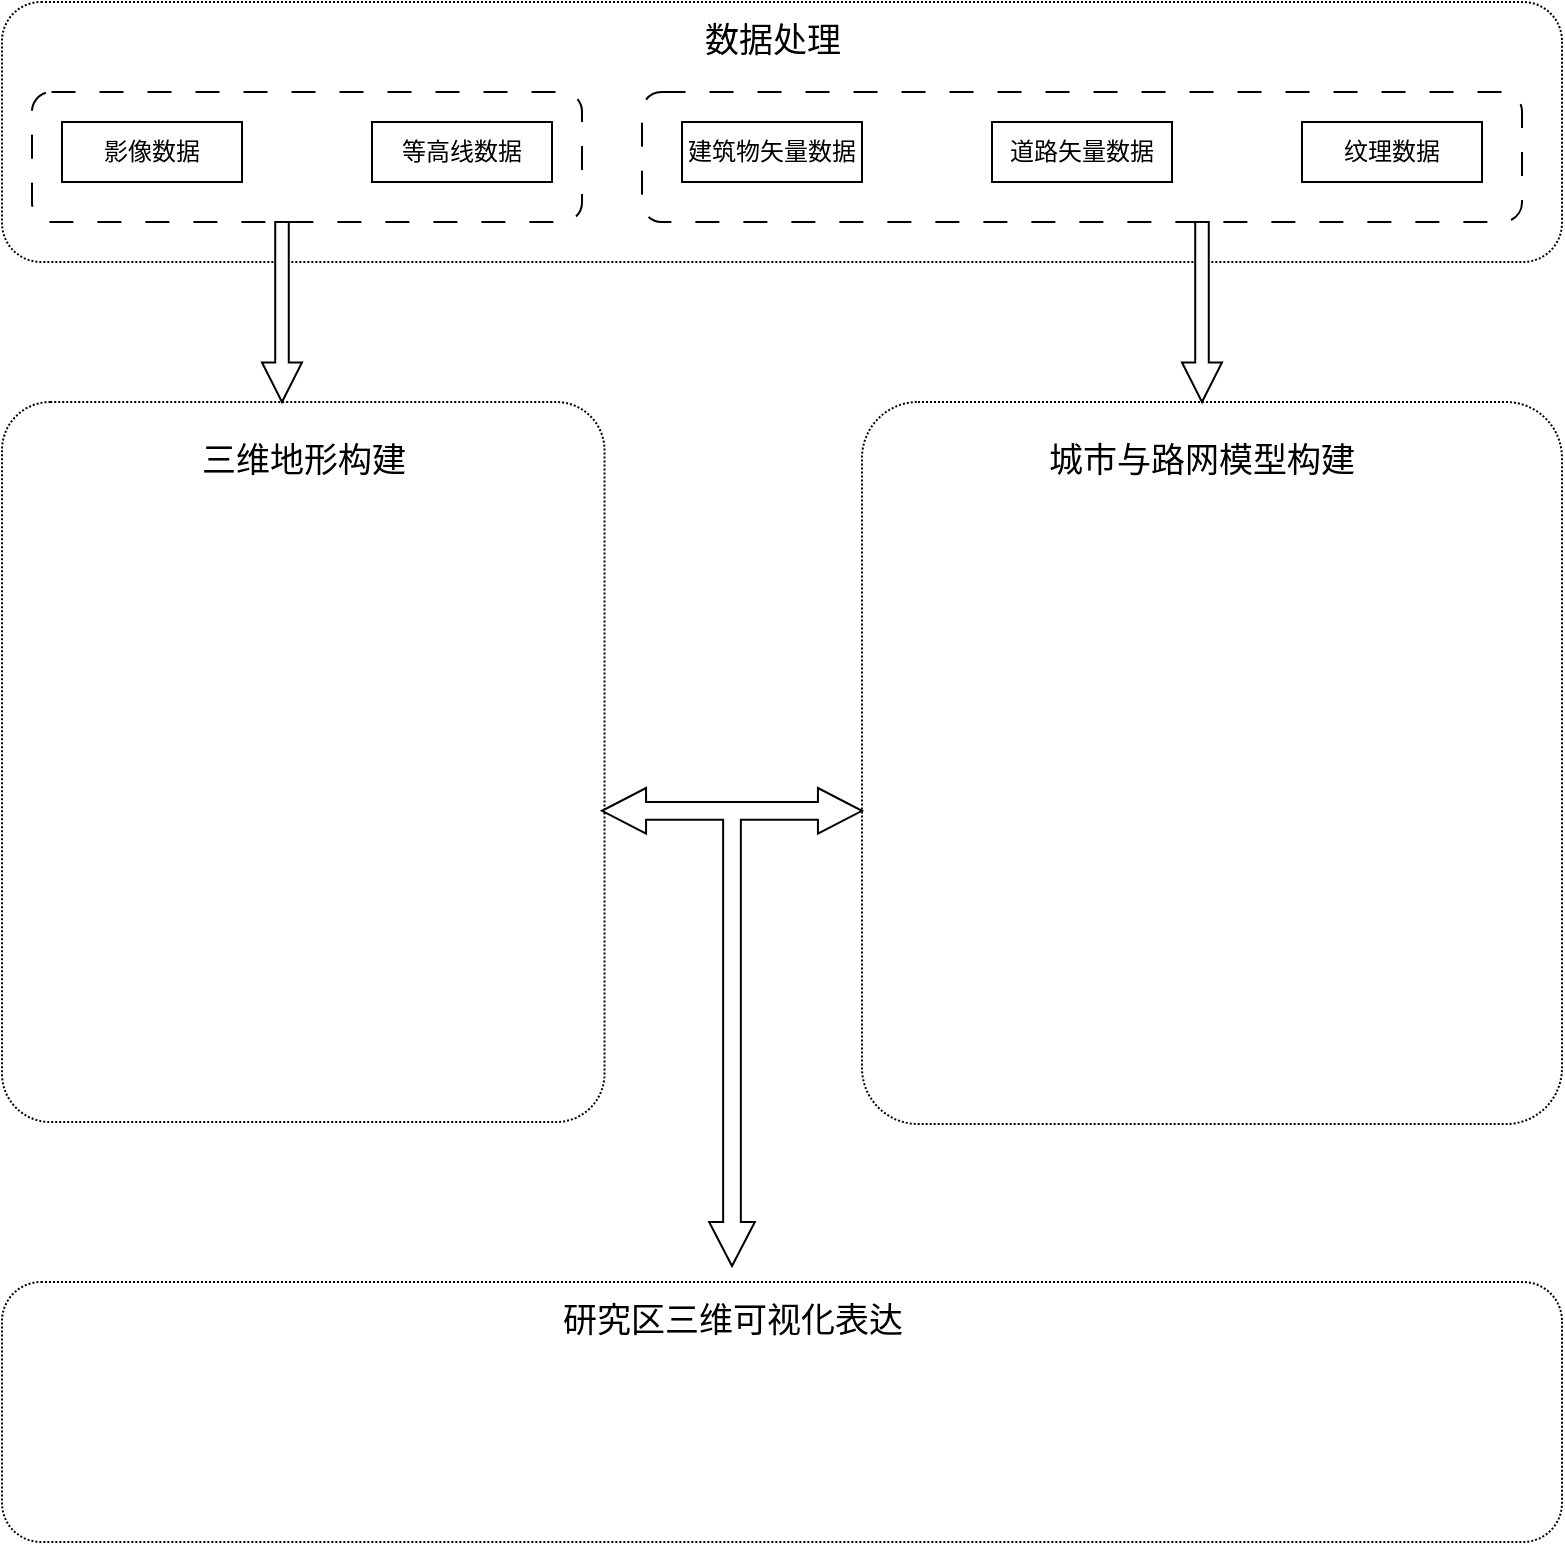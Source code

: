 <mxfile version="22.1.7" type="github">
  <diagram name="第 1 页" id="3DLmhqvNEGKwdh4Kj9e7">
    <mxGraphModel dx="1434" dy="754" grid="1" gridSize="10" guides="1" tooltips="1" connect="1" arrows="1" fold="1" page="1" pageScale="1" pageWidth="1169" pageHeight="827" math="0" shadow="0">
      <root>
        <mxCell id="0" />
        <mxCell id="1" parent="0" />
        <mxCell id="q4kZ703Dppg0LJKYkS-L-1" value="" style="rounded=1;whiteSpace=wrap;html=1;dashed=1;dashPattern=1 1;" parent="1" vertex="1">
          <mxGeometry x="180" y="40" width="780" height="130" as="geometry" />
        </mxCell>
        <mxCell id="q4kZ703Dppg0LJKYkS-L-10" value="" style="rounded=1;whiteSpace=wrap;html=1;dashed=1;dashPattern=12 12;" parent="1" vertex="1">
          <mxGeometry x="195" y="85" width="275" height="65" as="geometry" />
        </mxCell>
        <mxCell id="q4kZ703Dppg0LJKYkS-L-2" value="影像数据" style="rounded=0;whiteSpace=wrap;html=1;" parent="1" vertex="1">
          <mxGeometry x="210" y="100" width="90" height="30" as="geometry" />
        </mxCell>
        <mxCell id="q4kZ703Dppg0LJKYkS-L-11" value="" style="rounded=1;whiteSpace=wrap;html=1;dashed=1;dashPattern=12 12;" parent="1" vertex="1">
          <mxGeometry x="500" y="85" width="440" height="65" as="geometry" />
        </mxCell>
        <mxCell id="q4kZ703Dppg0LJKYkS-L-3" value="纹理数据" style="rounded=0;whiteSpace=wrap;html=1;" parent="1" vertex="1">
          <mxGeometry x="830" y="100" width="90" height="30" as="geometry" />
        </mxCell>
        <mxCell id="q4kZ703Dppg0LJKYkS-L-4" value="建筑物矢量数据" style="rounded=0;whiteSpace=wrap;html=1;" parent="1" vertex="1">
          <mxGeometry x="520" y="100" width="90" height="30" as="geometry" />
        </mxCell>
        <mxCell id="q4kZ703Dppg0LJKYkS-L-7" value="道路矢量数据" style="rounded=0;whiteSpace=wrap;html=1;" parent="1" vertex="1">
          <mxGeometry x="675" y="100" width="90" height="30" as="geometry" />
        </mxCell>
        <mxCell id="q4kZ703Dppg0LJKYkS-L-8" value="等高线数据" style="rounded=0;whiteSpace=wrap;html=1;" parent="1" vertex="1">
          <mxGeometry x="365" y="100" width="90" height="30" as="geometry" />
        </mxCell>
        <mxCell id="q4kZ703Dppg0LJKYkS-L-9" value="数据处理" style="text;html=1;strokeColor=none;fillColor=none;align=center;verticalAlign=middle;whiteSpace=wrap;rounded=0;fontSize=17;" parent="1" vertex="1">
          <mxGeometry x="527.5" y="50" width="75" height="20" as="geometry" />
        </mxCell>
        <mxCell id="q4kZ703Dppg0LJKYkS-L-13" value="" style="rounded=1;whiteSpace=wrap;html=1;dashed=1;dashPattern=1 1;arcSize=8;" parent="1" vertex="1">
          <mxGeometry x="180" y="240" width="301.25" height="360" as="geometry" />
        </mxCell>
        <mxCell id="q4kZ703Dppg0LJKYkS-L-16" value="三维地形构建" style="text;html=1;strokeColor=none;fillColor=none;align=center;verticalAlign=middle;whiteSpace=wrap;rounded=0;fontSize=17;" parent="1" vertex="1">
          <mxGeometry x="270.63" y="260" width="120" height="20" as="geometry" />
        </mxCell>
        <mxCell id="q4kZ703Dppg0LJKYkS-L-17" value="" style="rounded=1;whiteSpace=wrap;html=1;dashed=1;dashPattern=1 1;arcSize=8;" parent="1" vertex="1">
          <mxGeometry x="610" y="240" width="350" height="361" as="geometry" />
        </mxCell>
        <mxCell id="q4kZ703Dppg0LJKYkS-L-19" value="城市与路网模型构建" style="text;html=1;strokeColor=none;fillColor=none;align=center;verticalAlign=middle;whiteSpace=wrap;rounded=0;fontSize=17;" parent="1" vertex="1">
          <mxGeometry x="700" y="260" width="160" height="20" as="geometry" />
        </mxCell>
        <mxCell id="q4kZ703Dppg0LJKYkS-L-20" value="" style="html=1;shadow=0;dashed=0;align=center;verticalAlign=middle;shape=mxgraph.arrows2.triadArrow;dy=7;dx=22.03;arrowHead=22.86;rotation=-180;" parent="1" vertex="1">
          <mxGeometry x="480" y="433" width="130" height="239" as="geometry" />
        </mxCell>
        <mxCell id="q4kZ703Dppg0LJKYkS-L-22" value="" style="rounded=1;whiteSpace=wrap;html=1;dashed=1;dashPattern=1 1;" parent="1" vertex="1">
          <mxGeometry x="180" y="680" width="780" height="130" as="geometry" />
        </mxCell>
        <mxCell id="q4kZ703Dppg0LJKYkS-L-23" value="研究区三维可视化表达" style="text;html=1;strokeColor=none;fillColor=none;align=center;verticalAlign=middle;whiteSpace=wrap;rounded=0;fontSize=17;" parent="1" vertex="1">
          <mxGeometry x="452.5" y="690" width="185" height="20" as="geometry" />
        </mxCell>
        <mxCell id="BNwJUvH9618CSP2P_LMe-1" value="" style="shape=singleArrow;direction=south;whiteSpace=wrap;html=1;arrowWidth=0.339;arrowSize=0.22;" vertex="1" parent="1">
          <mxGeometry x="310" y="150" width="20" height="90" as="geometry" />
        </mxCell>
        <mxCell id="BNwJUvH9618CSP2P_LMe-2" value="" style="shape=singleArrow;direction=south;whiteSpace=wrap;html=1;arrowWidth=0.339;arrowSize=0.22;" vertex="1" parent="1">
          <mxGeometry x="770" y="150" width="20" height="90" as="geometry" />
        </mxCell>
      </root>
    </mxGraphModel>
  </diagram>
</mxfile>
